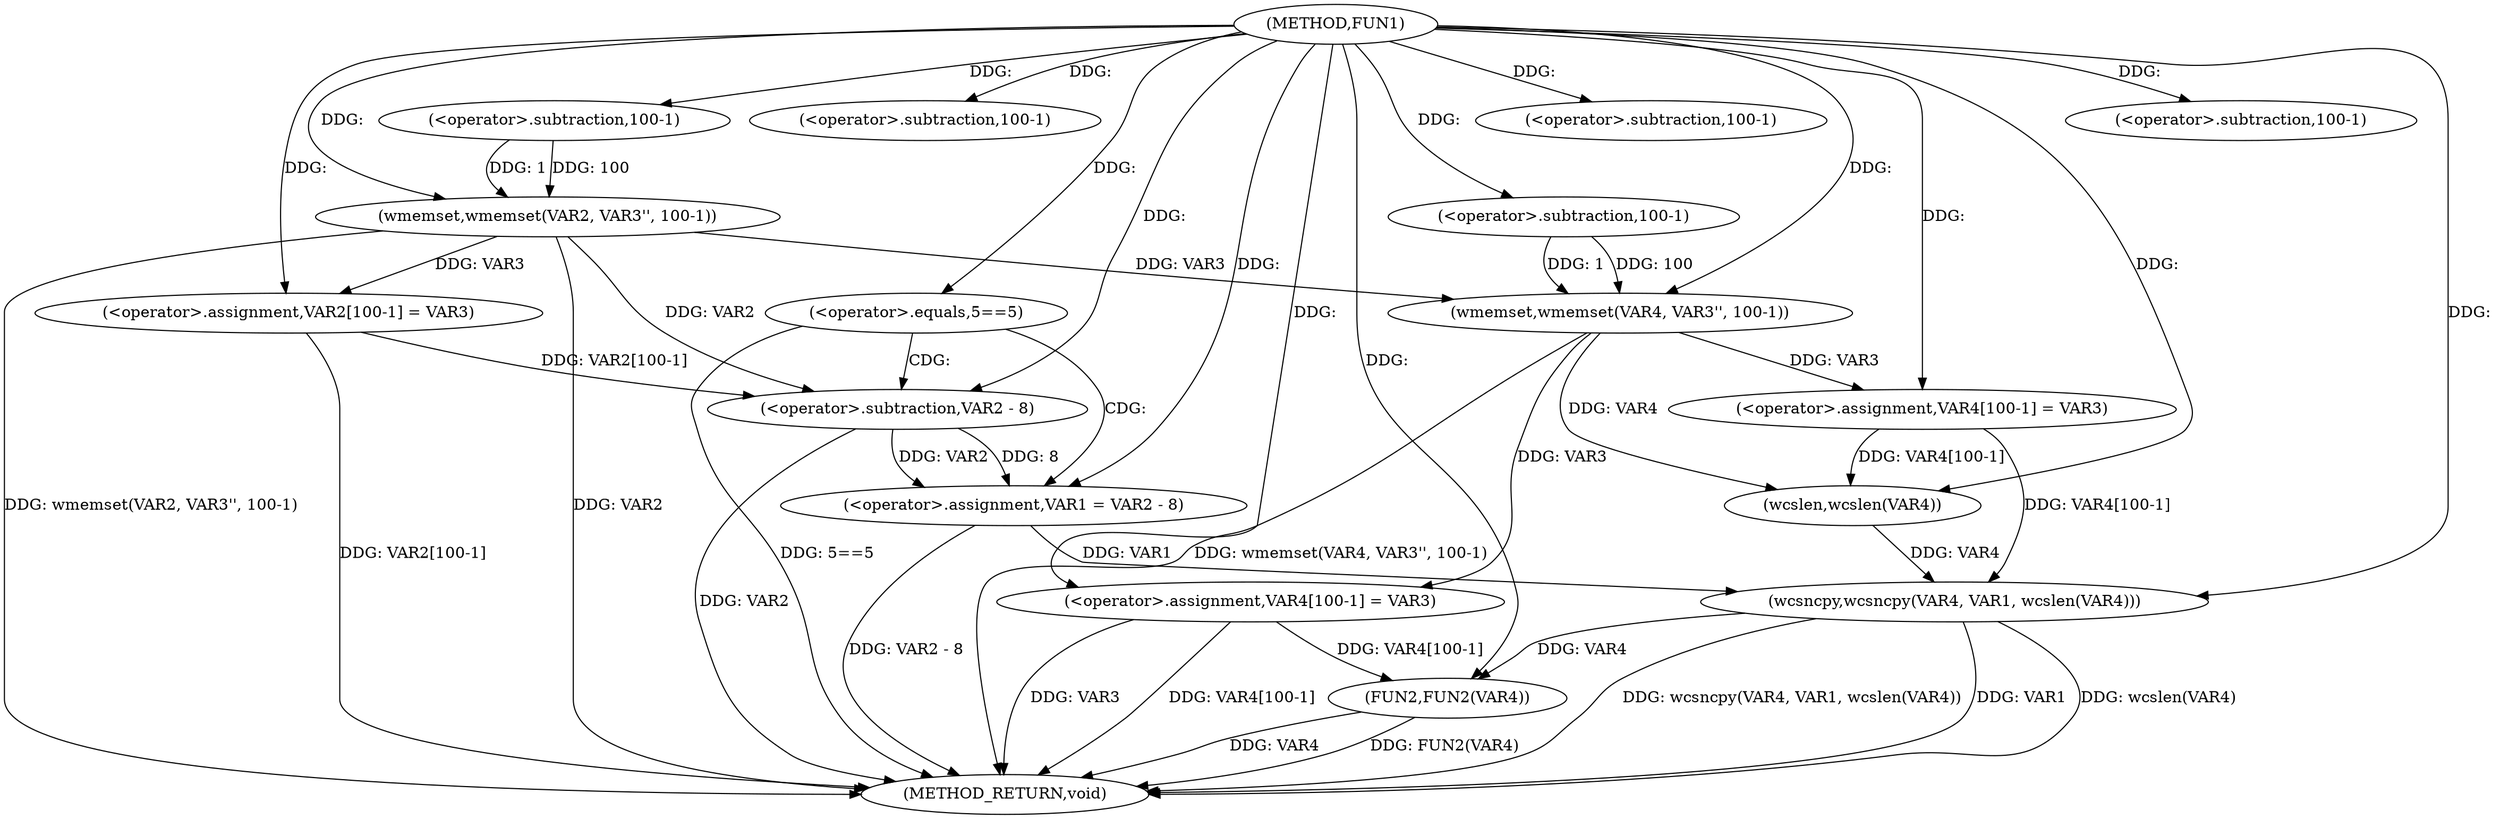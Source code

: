 digraph FUN1 {  
"1000100" [label = "(METHOD,FUN1)" ]
"1000156" [label = "(METHOD_RETURN,void)" ]
"1000104" [label = "(wmemset,wmemset(VAR2, VAR3'', 100-1))" ]
"1000107" [label = "(<operator>.subtraction,100-1)" ]
"1000110" [label = "(<operator>.assignment,VAR2[100-1] = VAR3)" ]
"1000113" [label = "(<operator>.subtraction,100-1)" ]
"1000118" [label = "(<operator>.equals,5==5)" ]
"1000122" [label = "(<operator>.assignment,VAR1 = VAR2 - 8)" ]
"1000124" [label = "(<operator>.subtraction,VAR2 - 8)" ]
"1000129" [label = "(wmemset,wmemset(VAR4, VAR3'', 100-1))" ]
"1000132" [label = "(<operator>.subtraction,100-1)" ]
"1000135" [label = "(<operator>.assignment,VAR4[100-1] = VAR3)" ]
"1000138" [label = "(<operator>.subtraction,100-1)" ]
"1000142" [label = "(wcsncpy,wcsncpy(VAR4, VAR1, wcslen(VAR4)))" ]
"1000145" [label = "(wcslen,wcslen(VAR4))" ]
"1000147" [label = "(<operator>.assignment,VAR4[100-1] = VAR3)" ]
"1000150" [label = "(<operator>.subtraction,100-1)" ]
"1000154" [label = "(FUN2,FUN2(VAR4))" ]
  "1000142" -> "1000156"  [ label = "DDG: wcsncpy(VAR4, VAR1, wcslen(VAR4))"] 
  "1000124" -> "1000156"  [ label = "DDG: VAR2"] 
  "1000104" -> "1000156"  [ label = "DDG: wmemset(VAR2, VAR3'', 100-1)"] 
  "1000104" -> "1000156"  [ label = "DDG: VAR2"] 
  "1000147" -> "1000156"  [ label = "DDG: VAR4[100-1]"] 
  "1000147" -> "1000156"  [ label = "DDG: VAR3"] 
  "1000118" -> "1000156"  [ label = "DDG: 5==5"] 
  "1000154" -> "1000156"  [ label = "DDG: FUN2(VAR4)"] 
  "1000122" -> "1000156"  [ label = "DDG: VAR2 - 8"] 
  "1000129" -> "1000156"  [ label = "DDG: wmemset(VAR4, VAR3'', 100-1)"] 
  "1000154" -> "1000156"  [ label = "DDG: VAR4"] 
  "1000142" -> "1000156"  [ label = "DDG: VAR1"] 
  "1000142" -> "1000156"  [ label = "DDG: wcslen(VAR4)"] 
  "1000110" -> "1000156"  [ label = "DDG: VAR2[100-1]"] 
  "1000100" -> "1000104"  [ label = "DDG: "] 
  "1000107" -> "1000104"  [ label = "DDG: 100"] 
  "1000107" -> "1000104"  [ label = "DDG: 1"] 
  "1000100" -> "1000107"  [ label = "DDG: "] 
  "1000104" -> "1000110"  [ label = "DDG: VAR3"] 
  "1000100" -> "1000110"  [ label = "DDG: "] 
  "1000100" -> "1000113"  [ label = "DDG: "] 
  "1000100" -> "1000118"  [ label = "DDG: "] 
  "1000124" -> "1000122"  [ label = "DDG: VAR2"] 
  "1000124" -> "1000122"  [ label = "DDG: 8"] 
  "1000100" -> "1000122"  [ label = "DDG: "] 
  "1000104" -> "1000124"  [ label = "DDG: VAR2"] 
  "1000110" -> "1000124"  [ label = "DDG: VAR2[100-1]"] 
  "1000100" -> "1000124"  [ label = "DDG: "] 
  "1000100" -> "1000129"  [ label = "DDG: "] 
  "1000104" -> "1000129"  [ label = "DDG: VAR3"] 
  "1000132" -> "1000129"  [ label = "DDG: 100"] 
  "1000132" -> "1000129"  [ label = "DDG: 1"] 
  "1000100" -> "1000132"  [ label = "DDG: "] 
  "1000129" -> "1000135"  [ label = "DDG: VAR3"] 
  "1000100" -> "1000135"  [ label = "DDG: "] 
  "1000100" -> "1000138"  [ label = "DDG: "] 
  "1000135" -> "1000142"  [ label = "DDG: VAR4[100-1]"] 
  "1000145" -> "1000142"  [ label = "DDG: VAR4"] 
  "1000100" -> "1000142"  [ label = "DDG: "] 
  "1000122" -> "1000142"  [ label = "DDG: VAR1"] 
  "1000129" -> "1000145"  [ label = "DDG: VAR4"] 
  "1000135" -> "1000145"  [ label = "DDG: VAR4[100-1]"] 
  "1000100" -> "1000145"  [ label = "DDG: "] 
  "1000100" -> "1000147"  [ label = "DDG: "] 
  "1000129" -> "1000147"  [ label = "DDG: VAR3"] 
  "1000100" -> "1000150"  [ label = "DDG: "] 
  "1000147" -> "1000154"  [ label = "DDG: VAR4[100-1]"] 
  "1000142" -> "1000154"  [ label = "DDG: VAR4"] 
  "1000100" -> "1000154"  [ label = "DDG: "] 
  "1000118" -> "1000124"  [ label = "CDG: "] 
  "1000118" -> "1000122"  [ label = "CDG: "] 
}
